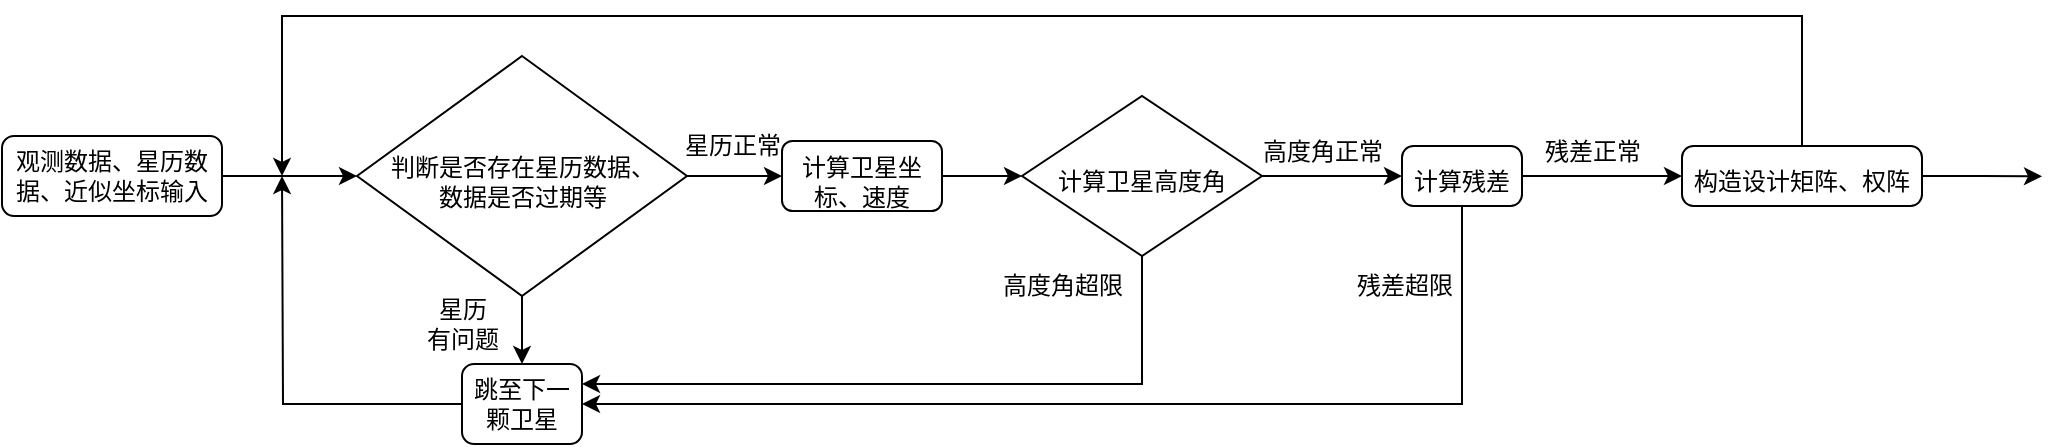 <mxfile version="22.0.3" type="device">
  <diagram name="第 1 页" id="jd049dtiT3xmUzjJmXcS">
    <mxGraphModel dx="869" dy="704" grid="1" gridSize="10" guides="1" tooltips="1" connect="1" arrows="1" fold="1" page="1" pageScale="1" pageWidth="1169" pageHeight="827" math="0" shadow="0">
      <root>
        <mxCell id="0" />
        <mxCell id="1" parent="0" />
        <mxCell id="n1OOe7igErqX2Wk3isco-3" value="" style="edgeStyle=orthogonalEdgeStyle;rounded=0;orthogonalLoop=1;jettySize=auto;html=1;entryX=0;entryY=0.5;entryDx=0;entryDy=0;" parent="1" source="n1OOe7igErqX2Wk3isco-1" target="n1OOe7igErqX2Wk3isco-7" edge="1">
          <mxGeometry relative="1" as="geometry">
            <mxPoint x="270" y="250" as="targetPoint" />
          </mxGeometry>
        </mxCell>
        <mxCell id="n1OOe7igErqX2Wk3isco-1" value="观测数据、星历数据、近似坐标输入" style="rounded=1;whiteSpace=wrap;html=1;" parent="1" vertex="1">
          <mxGeometry x="10" y="290" width="110" height="40" as="geometry" />
        </mxCell>
        <mxCell id="n1OOe7igErqX2Wk3isco-5" value="" style="edgeStyle=orthogonalEdgeStyle;rounded=0;orthogonalLoop=1;jettySize=auto;html=1;exitX=0.5;exitY=1;exitDx=0;exitDy=0;" parent="1" source="n1OOe7igErqX2Wk3isco-7" target="n1OOe7igErqX2Wk3isco-4" edge="1">
          <mxGeometry relative="1" as="geometry">
            <mxPoint x="210" y="280" as="sourcePoint" />
          </mxGeometry>
        </mxCell>
        <mxCell id="n1OOe7igErqX2Wk3isco-10" style="edgeStyle=orthogonalEdgeStyle;rounded=0;orthogonalLoop=1;jettySize=auto;html=1;" parent="1" source="n1OOe7igErqX2Wk3isco-4" edge="1">
          <mxGeometry relative="1" as="geometry">
            <mxPoint x="150" y="310" as="targetPoint" />
          </mxGeometry>
        </mxCell>
        <mxCell id="n1OOe7igErqX2Wk3isco-4" value="跳至下一颗卫星" style="whiteSpace=wrap;html=1;rounded=1;" parent="1" vertex="1">
          <mxGeometry x="240" y="404" width="60" height="40" as="geometry" />
        </mxCell>
        <mxCell id="n1OOe7igErqX2Wk3isco-15" value="" style="edgeStyle=orthogonalEdgeStyle;rounded=0;orthogonalLoop=1;jettySize=auto;html=1;" parent="1" source="n1OOe7igErqX2Wk3isco-7" target="n1OOe7igErqX2Wk3isco-14" edge="1">
          <mxGeometry relative="1" as="geometry" />
        </mxCell>
        <mxCell id="n1OOe7igErqX2Wk3isco-7" value="判断是否存在星历数据、&lt;br&gt;数据是否过期等" style="rhombus;whiteSpace=wrap;html=1;spacingTop=6;" parent="1" vertex="1">
          <mxGeometry x="187.5" y="250" width="165" height="120" as="geometry" />
        </mxCell>
        <mxCell id="n1OOe7igErqX2Wk3isco-9" value="星历&lt;br&gt;有问题" style="text;html=1;align=center;verticalAlign=middle;resizable=0;points=[];autosize=1;strokeColor=none;fillColor=none;" parent="1" vertex="1">
          <mxGeometry x="210" y="364" width="60" height="40" as="geometry" />
        </mxCell>
        <mxCell id="n1OOe7igErqX2Wk3isco-21" value="" style="edgeStyle=orthogonalEdgeStyle;rounded=0;orthogonalLoop=1;jettySize=auto;html=1;entryX=0;entryY=0.5;entryDx=0;entryDy=0;" parent="1" source="n1OOe7igErqX2Wk3isco-14" target="n1OOe7igErqX2Wk3isco-20" edge="1">
          <mxGeometry relative="1" as="geometry" />
        </mxCell>
        <mxCell id="n1OOe7igErqX2Wk3isco-14" value="计算卫星坐标、速度" style="rounded=1;whiteSpace=wrap;html=1;spacingTop=6;" parent="1" vertex="1">
          <mxGeometry x="400" y="292.5" width="80" height="35" as="geometry" />
        </mxCell>
        <mxCell id="n1OOe7igErqX2Wk3isco-16" value="星历正常" style="text;html=1;align=center;verticalAlign=middle;resizable=0;points=[];autosize=1;strokeColor=none;fillColor=none;" parent="1" vertex="1">
          <mxGeometry x="340" y="280" width="70" height="30" as="geometry" />
        </mxCell>
        <mxCell id="n1OOe7igErqX2Wk3isco-22" style="edgeStyle=orthogonalEdgeStyle;rounded=0;orthogonalLoop=1;jettySize=auto;html=1;exitX=0.5;exitY=1;exitDx=0;exitDy=0;entryX=1;entryY=0.25;entryDx=0;entryDy=0;" parent="1" source="n1OOe7igErqX2Wk3isco-20" target="n1OOe7igErqX2Wk3isco-4" edge="1">
          <mxGeometry relative="1" as="geometry">
            <mxPoint x="580" y="430" as="targetPoint" />
          </mxGeometry>
        </mxCell>
        <mxCell id="n1OOe7igErqX2Wk3isco-29" value="" style="edgeStyle=orthogonalEdgeStyle;rounded=0;orthogonalLoop=1;jettySize=auto;html=1;" parent="1" source="n1OOe7igErqX2Wk3isco-20" target="n1OOe7igErqX2Wk3isco-28" edge="1">
          <mxGeometry relative="1" as="geometry" />
        </mxCell>
        <mxCell id="n1OOe7igErqX2Wk3isco-20" value="计算卫星高度角" style="rhombus;whiteSpace=wrap;html=1;rounded=1;spacingTop=6;arcSize=0;" parent="1" vertex="1">
          <mxGeometry x="520" y="270" width="120" height="80" as="geometry" />
        </mxCell>
        <mxCell id="n1OOe7igErqX2Wk3isco-23" value="高度角超限" style="text;html=1;align=center;verticalAlign=middle;resizable=0;points=[];autosize=1;strokeColor=none;fillColor=none;" parent="1" vertex="1">
          <mxGeometry x="500" y="350" width="80" height="30" as="geometry" />
        </mxCell>
        <mxCell id="n1OOe7igErqX2Wk3isco-31" style="edgeStyle=orthogonalEdgeStyle;rounded=0;orthogonalLoop=1;jettySize=auto;html=1;exitX=0.5;exitY=1;exitDx=0;exitDy=0;entryX=1;entryY=0.5;entryDx=0;entryDy=0;" parent="1" source="n1OOe7igErqX2Wk3isco-28" target="n1OOe7igErqX2Wk3isco-4" edge="1">
          <mxGeometry relative="1" as="geometry">
            <mxPoint x="580" y="420" as="targetPoint" />
            <Array as="points">
              <mxPoint x="740" y="424" />
            </Array>
          </mxGeometry>
        </mxCell>
        <mxCell id="n1OOe7igErqX2Wk3isco-34" value="" style="edgeStyle=orthogonalEdgeStyle;rounded=0;orthogonalLoop=1;jettySize=auto;html=1;" parent="1" source="n1OOe7igErqX2Wk3isco-28" target="n1OOe7igErqX2Wk3isco-33" edge="1">
          <mxGeometry relative="1" as="geometry" />
        </mxCell>
        <mxCell id="n1OOe7igErqX2Wk3isco-28" value="计算残差" style="whiteSpace=wrap;html=1;rounded=1;spacingTop=6;arcSize=19;" parent="1" vertex="1">
          <mxGeometry x="710" y="295" width="60" height="30" as="geometry" />
        </mxCell>
        <mxCell id="n1OOe7igErqX2Wk3isco-30" value="高度角正常" style="text;html=1;align=center;verticalAlign=middle;resizable=0;points=[];autosize=1;strokeColor=none;fillColor=none;" parent="1" vertex="1">
          <mxGeometry x="630" y="283" width="80" height="30" as="geometry" />
        </mxCell>
        <mxCell id="n1OOe7igErqX2Wk3isco-32" value="残差超限" style="text;html=1;align=center;verticalAlign=middle;resizable=0;points=[];autosize=1;strokeColor=none;fillColor=none;" parent="1" vertex="1">
          <mxGeometry x="676" y="350" width="70" height="30" as="geometry" />
        </mxCell>
        <mxCell id="n1OOe7igErqX2Wk3isco-36" style="edgeStyle=orthogonalEdgeStyle;rounded=0;orthogonalLoop=1;jettySize=auto;html=1;" parent="1" source="n1OOe7igErqX2Wk3isco-33" edge="1">
          <mxGeometry relative="1" as="geometry">
            <mxPoint x="150" y="310" as="targetPoint" />
            <Array as="points">
              <mxPoint x="910" y="230" />
              <mxPoint x="150" y="230" />
            </Array>
          </mxGeometry>
        </mxCell>
        <mxCell id="n1OOe7igErqX2Wk3isco-37" style="edgeStyle=orthogonalEdgeStyle;rounded=0;orthogonalLoop=1;jettySize=auto;html=1;exitX=1;exitY=0.5;exitDx=0;exitDy=0;" parent="1" source="n1OOe7igErqX2Wk3isco-33" edge="1">
          <mxGeometry relative="1" as="geometry">
            <mxPoint x="1030" y="310.118" as="targetPoint" />
          </mxGeometry>
        </mxCell>
        <mxCell id="n1OOe7igErqX2Wk3isco-33" value="构造设计矩阵、权阵" style="whiteSpace=wrap;html=1;rounded=1;spacingTop=6;arcSize=19;" parent="1" vertex="1">
          <mxGeometry x="850" y="295" width="120" height="30" as="geometry" />
        </mxCell>
        <mxCell id="n1OOe7igErqX2Wk3isco-35" value="残差正常" style="text;html=1;align=center;verticalAlign=middle;resizable=0;points=[];autosize=1;strokeColor=none;fillColor=none;" parent="1" vertex="1">
          <mxGeometry x="770" y="283" width="70" height="30" as="geometry" />
        </mxCell>
      </root>
    </mxGraphModel>
  </diagram>
</mxfile>
